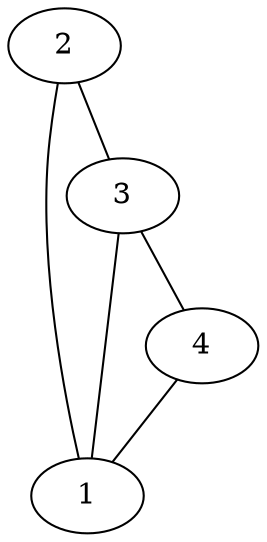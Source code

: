 digraph G{
2[label="2"];
2 -> 1[dir=none];
2 -> 3[dir=none];
3[label="3"];
3 -> 4[dir=none];
3[label="3"];
3 -> 1[dir=none];
4[label="4"];
4 -> 1[dir=none];
}
